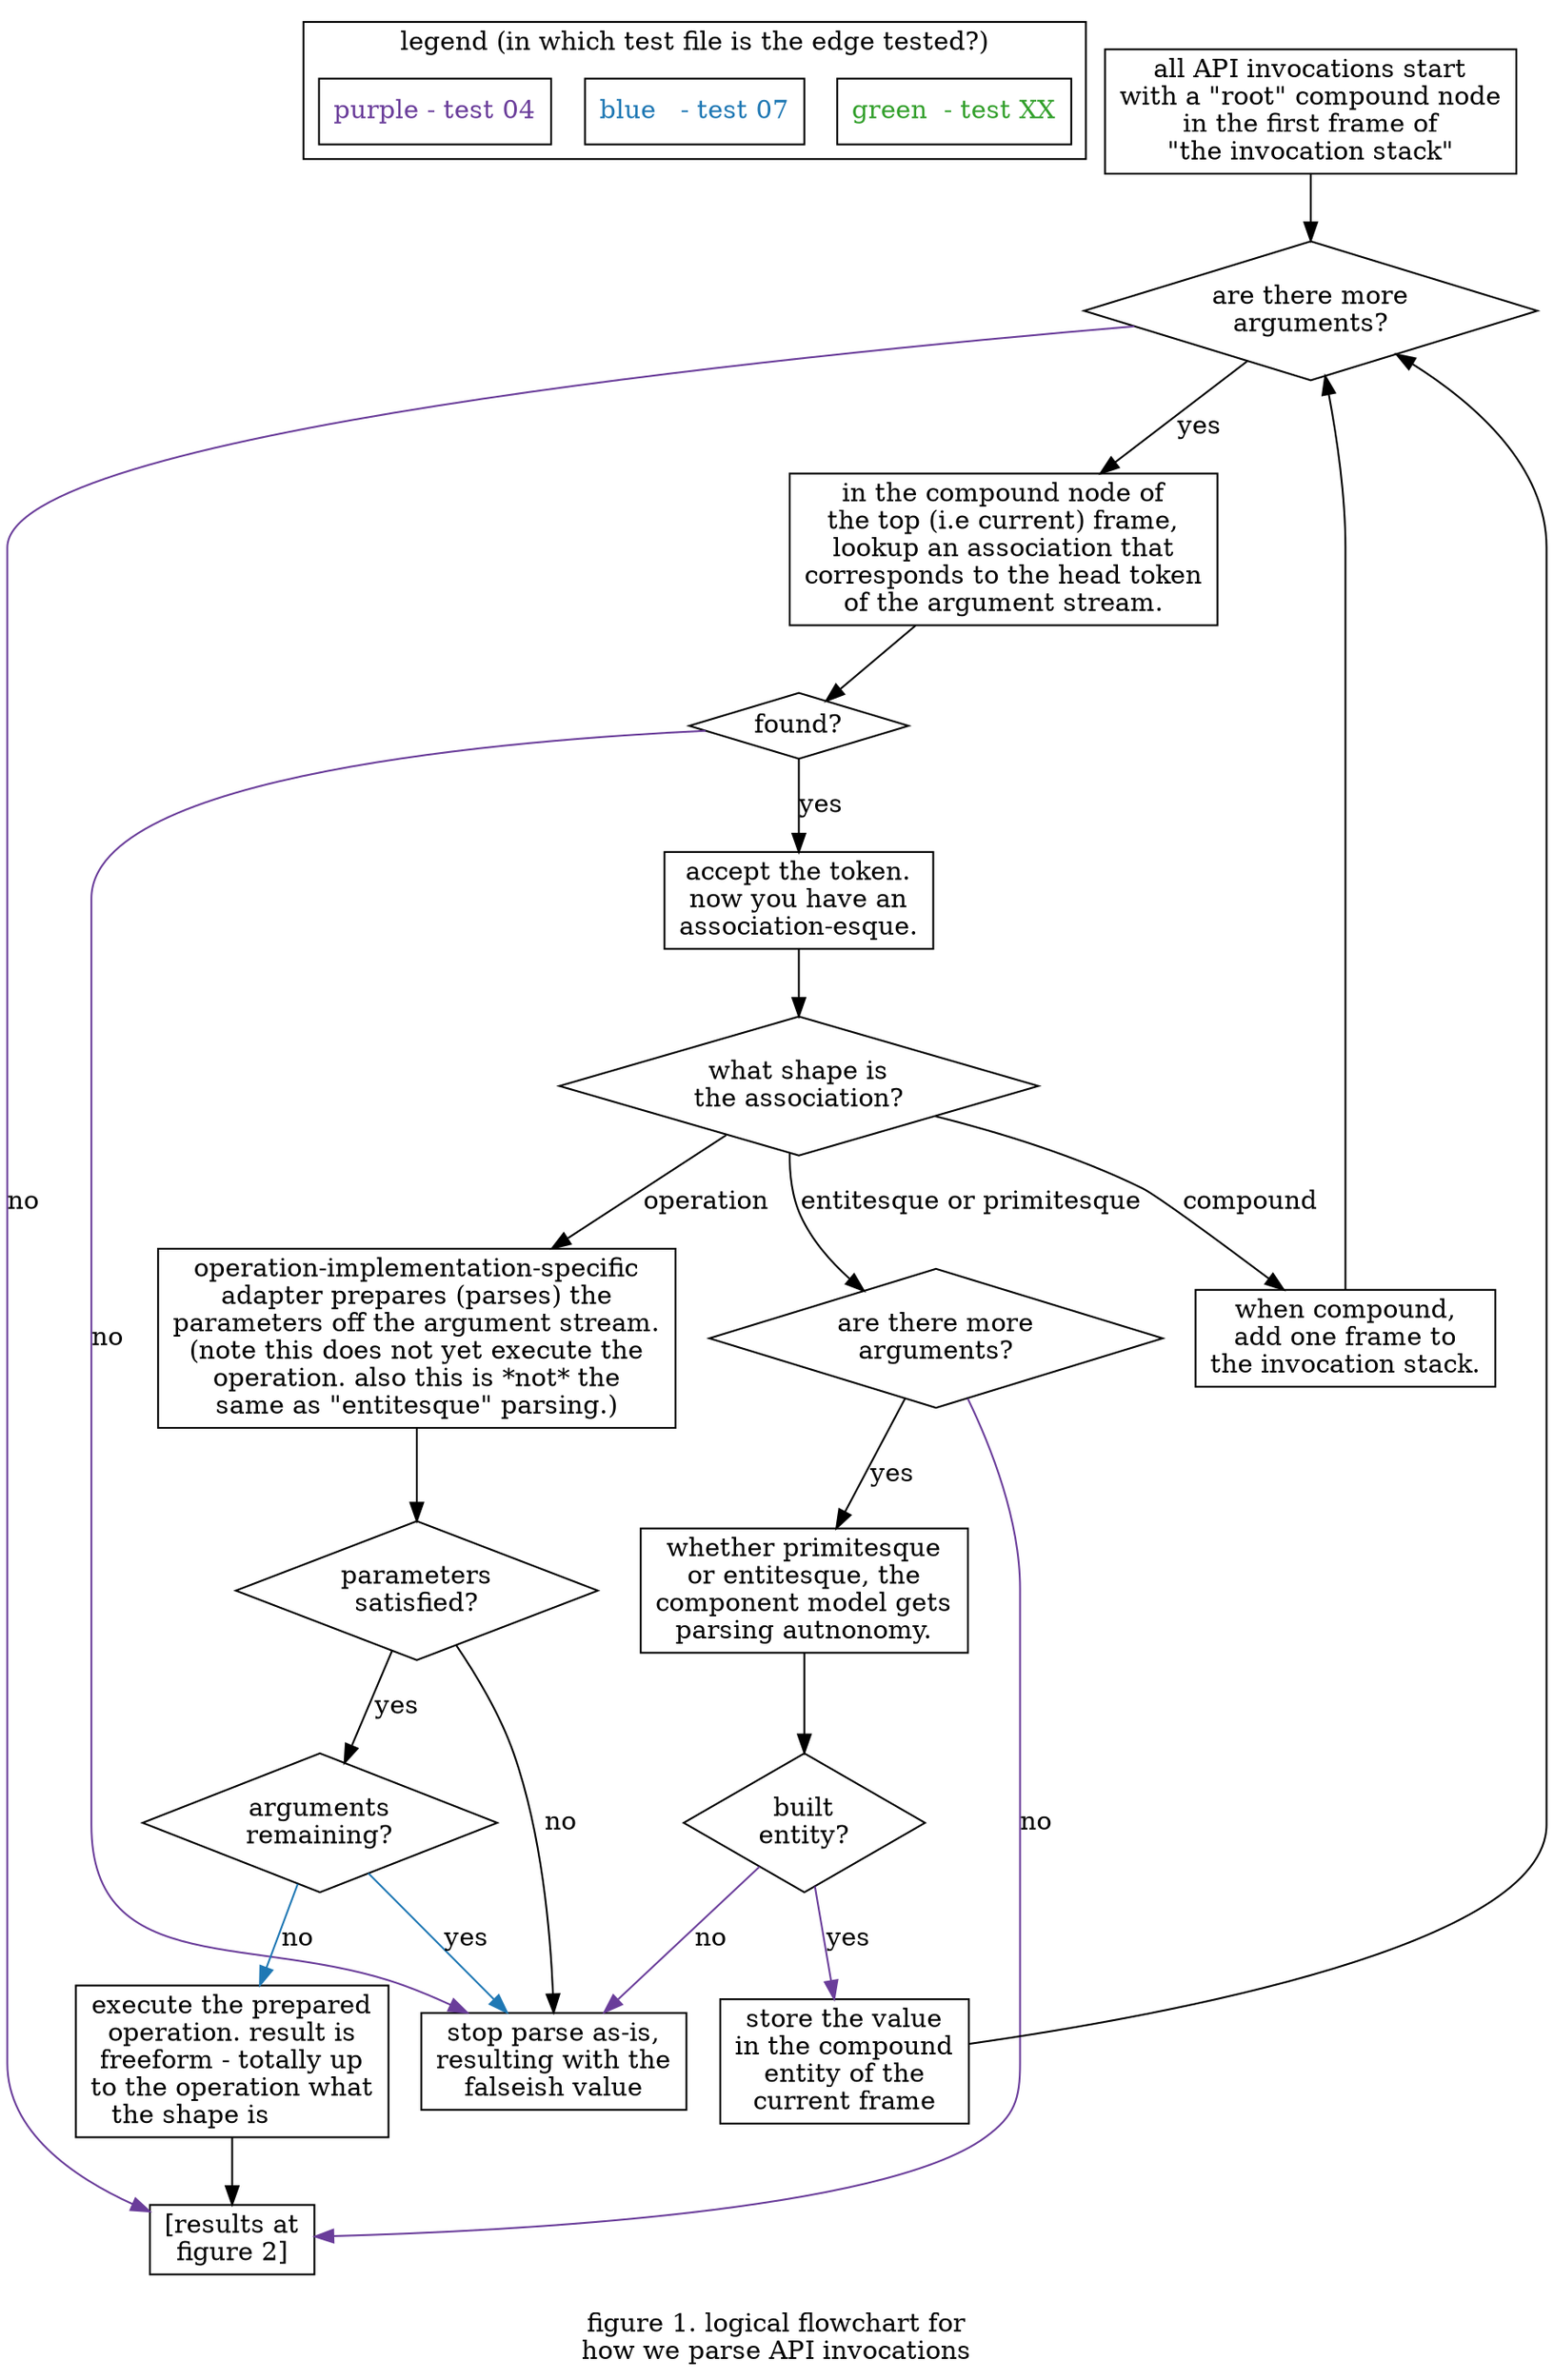digraph g {

  edge [colorscheme=paired10]

  subgraph cluster_legend {

    label="legend (in which test file is the edge tested?)"
    node[ colorscheme=paired10 shape=rectangle]
    edge[ color=white ]
    xx04[ label="green  - test XX" fontcolor=4 ]
    xx02[ label="blue   - test 07" fontcolor=2 ]
    xx10[ label="purple - test 04" fontcolor=10 ]
    # xx10->xx02->xx04
  }

  label="\nfigure 1. logical flowchart for
how we parse API invocations"



  start [shape=rectangle label="all API invocations start
with a \"root\" compound node
in the first frame of
\"the invocation stack\""]

  start->common

  common [shape=diamond label="are there more\narguments?"]
  common->no_more_args [label="no" color=10]

  common->yes_more_args1 [label="yes"]

  yes_more_args1 [shape=rectangle label="in the compound node of
the top (i.e current) frame,
lookup an association that
corresponds to the head token
of the argument stream."]

  yes_more_args1->yes_more_args2

  yes_more_args2 [shape=diamond label="found?"]

  yes_more_args2->parse_failed [label=no color=10]
  yes_more_args2->accept_token [label=yes]

  accept_token [shape=rectangle label="accept the token.\nnow you have an
association-esque."]

  accept_token->thingo

  thingo [label="what shape is\nthe association?" shape=diamond]

  thingo->operation [label="operation"]
  thingo->compound [label="compound"]
  thingo->e_or_p_1 [label="entitesque or primitesque"]

  operation [shape=rectangle label=
"operation-implementation-specific
adapter prepares (parses) the
parameters off the argument stream.
(note this does not yet execute the
operation. also this is *not* the
same as \"entitesque\" parsing.)" ]

  operation->op2
  op2 [shape=diamond label="parameters\nsatisfied?"]

  op2->parse_failed [label=no]
  op2->op3 [label=yes]

  op3 [shape=diamond label="arguments\nremaining?"]
  op3->parse_failed [label=yes color=2]
  op3->op4 [label=no color=2]

  op4 [shape=rectangle label="execute the prepared
operation. result is
freeform - totally up
to the operation what
the shape is          "]

  op4->no_more_args

  compound [label="when compound,
add one frame to\nthe invocation stack." shape=rectange]

  e_or_p_1 [shape=diamond label="are there more\narguments?"]

  e_or_p_1->e_or_p_2 [label=yes]
  e_or_p_1->no_more_args [label=no color=10]

  e_or_p_2 [label="whether primitesque
or entitesque, the
component model gets
parsing autnonomy." shape=rectangle]

  e_or_p_2->after_p

  after_p [label="built\nentity?" shape=diamond]
  after_p->p_succeeded [label=yes color=10]
  after_p->parse_failed [label=no color=10]

  parse_failed [shape=rectangle label="stop parse as-is,\nresulting with the
falseish value"]

  p_succeeded [shape=rectangle label="store the value\nin the compound
entity of the\ncurrent frame"]
  p_succeeded->common
  compound->common

  no_more_args [shape=rectangle label="[results at\nfigure 2]"]


}
